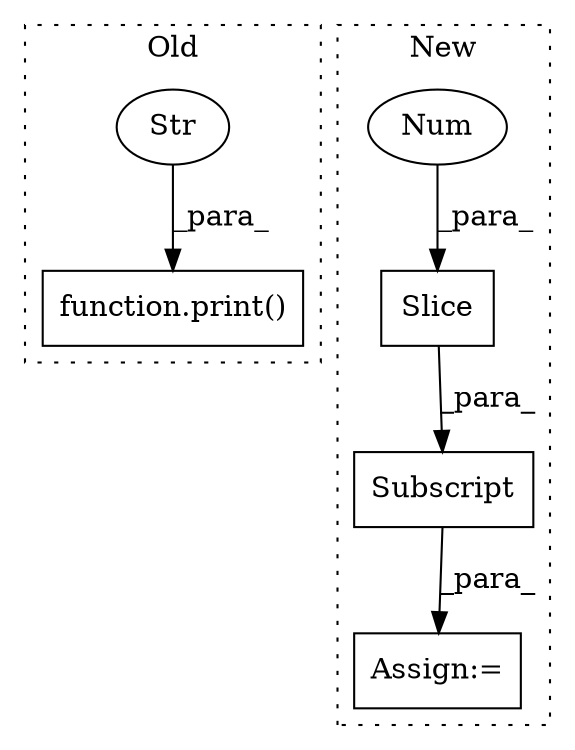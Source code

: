 digraph G {
subgraph cluster0 {
1 [label="function.print()" a="75" s="4873,4909" l="6,1" shape="box"];
5 [label="Str" a="66" s="4879" l="15" shape="ellipse"];
label = "Old";
style="dotted";
}
subgraph cluster1 {
2 [label="Slice" a="80" s="5431" l="2" shape="box"];
3 [label="Num" a="76" s="5431" l="1" shape="ellipse"];
4 [label="Subscript" a="63" s="5415,0" l="19,0" shape="box"];
6 [label="Assign:=" a="68" s="5412" l="3" shape="box"];
label = "New";
style="dotted";
}
2 -> 4 [label="_para_"];
3 -> 2 [label="_para_"];
4 -> 6 [label="_para_"];
5 -> 1 [label="_para_"];
}